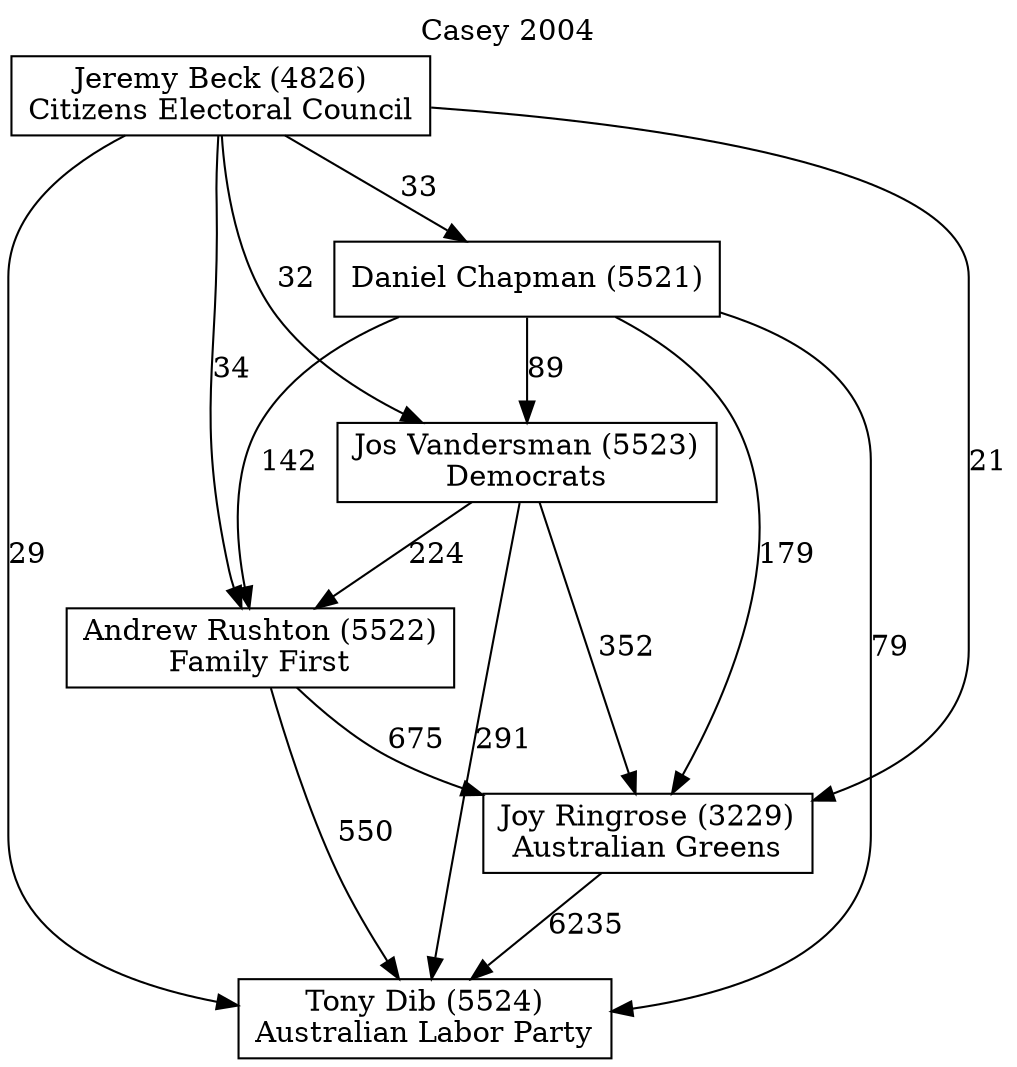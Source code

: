 // House preference flow
digraph "Tony Dib (5524)_Casey_2004" {
	graph [label="Casey 2004" labelloc=t mclimit=10]
	node [shape=box]
	"Tony Dib (5524)" [label="Tony Dib (5524)
Australian Labor Party"]
	"Joy Ringrose (3229)" [label="Joy Ringrose (3229)
Australian Greens"]
	"Andrew Rushton (5522)" [label="Andrew Rushton (5522)
Family First"]
	"Jos Vandersman (5523)" [label="Jos Vandersman (5523)
Democrats"]
	"Daniel Chapman (5521)" [label="Daniel Chapman (5521)
"]
	"Jeremy Beck (4826)" [label="Jeremy Beck (4826)
Citizens Electoral Council"]
	"Joy Ringrose (3229)" -> "Tony Dib (5524)" [label=6235]
	"Andrew Rushton (5522)" -> "Joy Ringrose (3229)" [label=675]
	"Jos Vandersman (5523)" -> "Andrew Rushton (5522)" [label=224]
	"Daniel Chapman (5521)" -> "Jos Vandersman (5523)" [label=89]
	"Jeremy Beck (4826)" -> "Daniel Chapman (5521)" [label=33]
	"Andrew Rushton (5522)" -> "Tony Dib (5524)" [label=550]
	"Jos Vandersman (5523)" -> "Tony Dib (5524)" [label=291]
	"Daniel Chapman (5521)" -> "Tony Dib (5524)" [label=79]
	"Jeremy Beck (4826)" -> "Tony Dib (5524)" [label=29]
	"Jeremy Beck (4826)" -> "Jos Vandersman (5523)" [label=32]
	"Daniel Chapman (5521)" -> "Andrew Rushton (5522)" [label=142]
	"Jeremy Beck (4826)" -> "Andrew Rushton (5522)" [label=34]
	"Jos Vandersman (5523)" -> "Joy Ringrose (3229)" [label=352]
	"Daniel Chapman (5521)" -> "Joy Ringrose (3229)" [label=179]
	"Jeremy Beck (4826)" -> "Joy Ringrose (3229)" [label=21]
}
